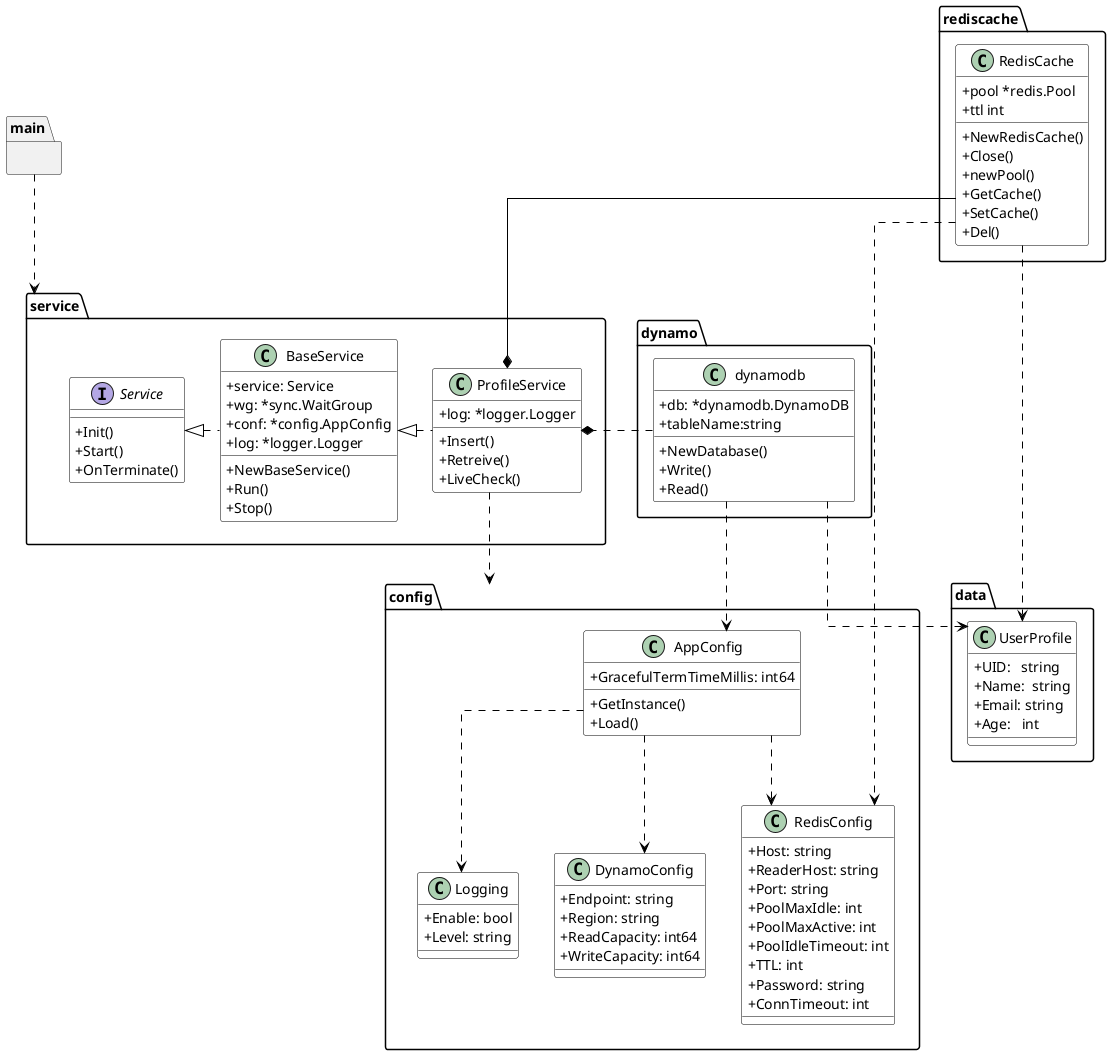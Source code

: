 @startuml Basic Class
skinparam class {
    BackgroundColor White
    ArrowColor Black
    BorderColor Black
    AttributeIconSize 0
}
'skinparam style strictuml
skinparam stereotypeCBackgroundColor White
skinparam stereotypeIBackgroundColor White
skinparam stereotypeEBackgroundColor White
skinparam stereotypeABackgroundColor White
skinparam linetype ortho


package main {

}

package service {
    interface Service {
        +Init()
        +Start()
        +OnTerminate()
    }
    class BaseService {
        +service: Service
        +wg: *sync.WaitGroup
        +conf: *config.AppConfig
        +log: *logger.Logger
        +NewBaseService()
        +Run()
        +Stop()
    }

    class ProfileService {
        +log: *logger.Logger
        +Insert()
        +Retreive()
        +LiveCheck()
    }
}

package config {
    class AppConfig {
        +GracefulTermTimeMillis: int64
        +GetInstance()
        +Load()
    }

    class Logging {
        +Enable: bool
        +Level: string
    }

    class RedisConfig{
        +Host: string
    	+ReaderHost: string
	    +Port: string
	    +PoolMaxIdle: int
	    +PoolMaxActive: int
	    +PoolIdleTimeout: int
	    +TTL: int
	    +Password: string
	    +ConnTimeout: int
    }

    class DynamoConfig {
        +Endpoint: string
        +Region: string
        +ReadCapacity: int64
        +WriteCapacity: int64
    }

}

package data {
    class UserProfile {
        +UID:   string
	    +Name:  string
	    +Email: string
	    +Age:   int
    }
}

package dynamo {    
    class dynamodb {
        +db: *dynamodb.DynamoDB
        +tableName:string
	    +NewDatabase()
        +Write()
        +Read()
    }
}

package rediscache {    
    class RedisCache {
        +pool *redis.Pool
	    +ttl int
        +NewRedisCache()
        +Close()
        +newPool()
        +GetCache()
        +SetCache()
        +Del()
    }
}

Service <|. BaseService
BaseService <|. ProfileService
main ..> service
ProfileService ..> config
RedisCache --* ProfileService 
RedisCache ..> UserProfile 
AppConfig ..> Logging
AppConfig ..> RedisConfig
AppConfig ..> DynamoConfig
dynamodb ..> AppConfig
dynamodb ..> UserProfile
dynamodb .* ProfileService
RedisCache ..> RedisConfig


@enduml